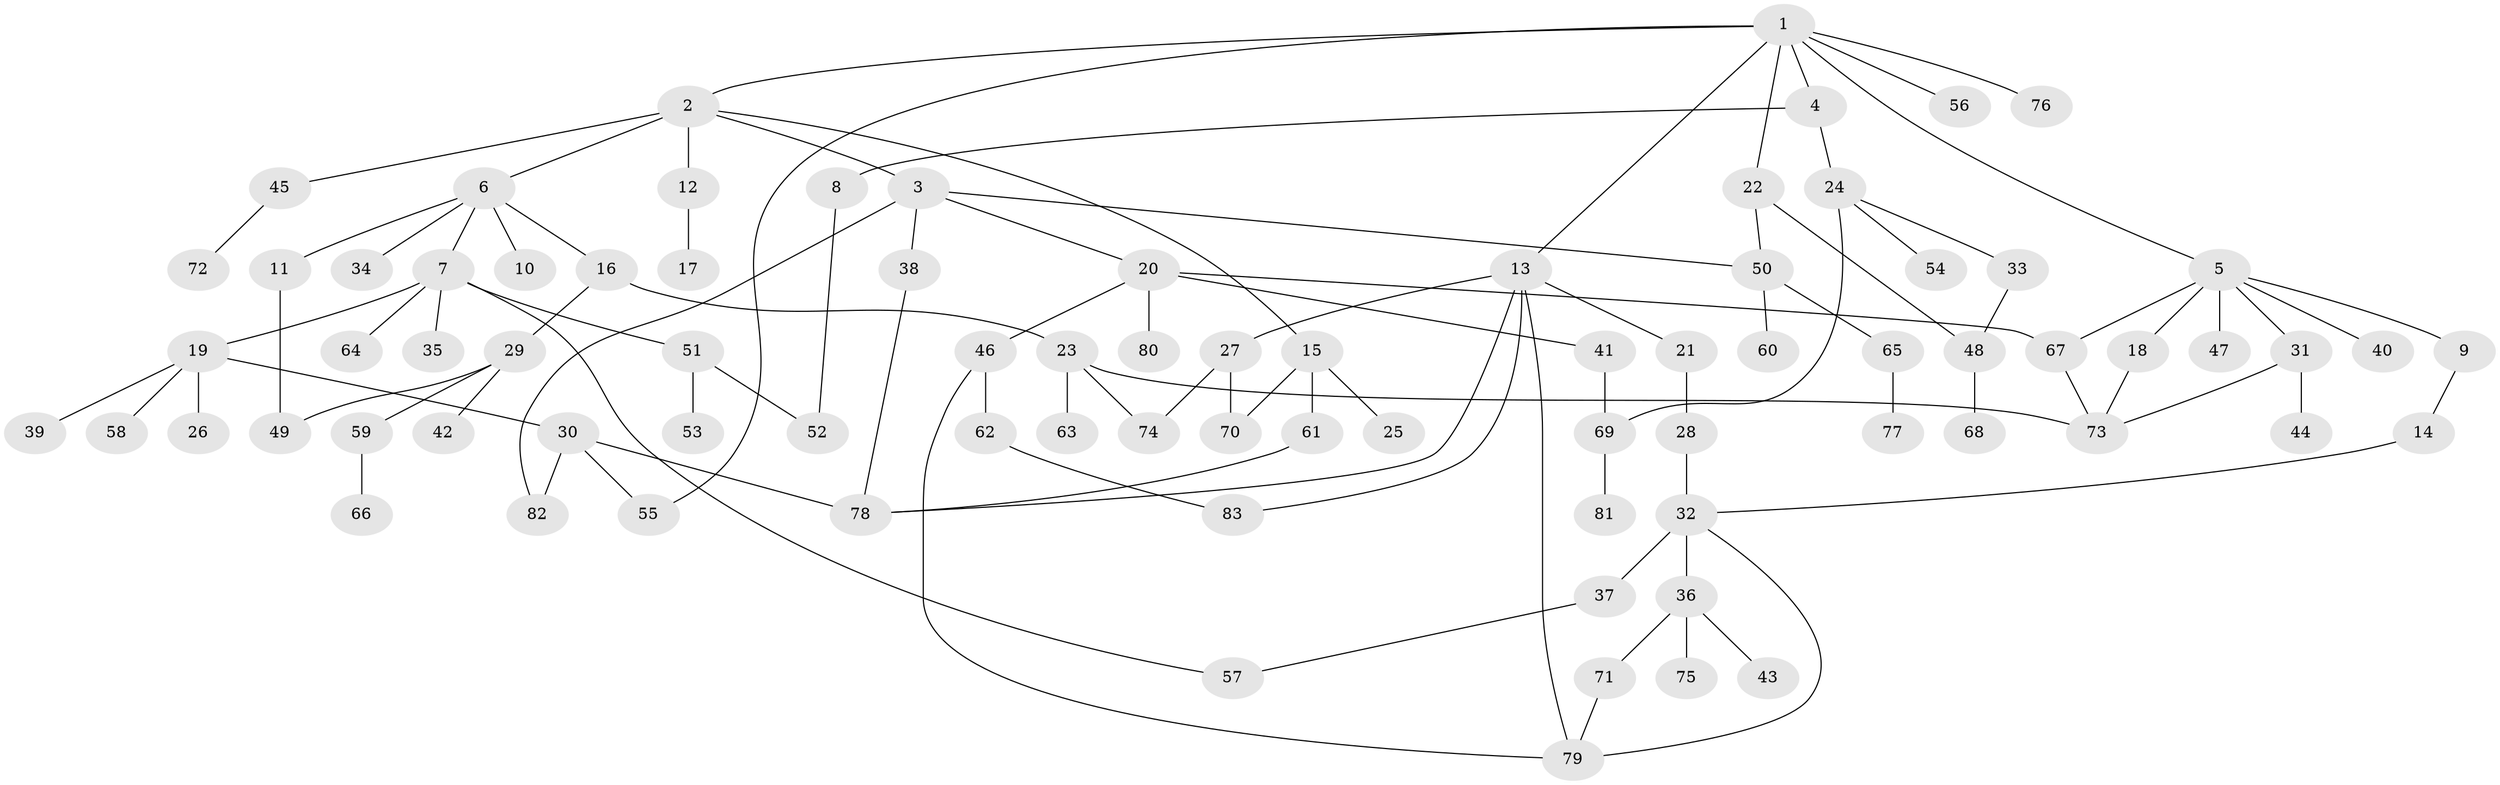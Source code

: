 // Generated by graph-tools (version 1.1) at 2025/25/03/09/25 03:25:35]
// undirected, 83 vertices, 104 edges
graph export_dot {
graph [start="1"]
  node [color=gray90,style=filled];
  1;
  2;
  3;
  4;
  5;
  6;
  7;
  8;
  9;
  10;
  11;
  12;
  13;
  14;
  15;
  16;
  17;
  18;
  19;
  20;
  21;
  22;
  23;
  24;
  25;
  26;
  27;
  28;
  29;
  30;
  31;
  32;
  33;
  34;
  35;
  36;
  37;
  38;
  39;
  40;
  41;
  42;
  43;
  44;
  45;
  46;
  47;
  48;
  49;
  50;
  51;
  52;
  53;
  54;
  55;
  56;
  57;
  58;
  59;
  60;
  61;
  62;
  63;
  64;
  65;
  66;
  67;
  68;
  69;
  70;
  71;
  72;
  73;
  74;
  75;
  76;
  77;
  78;
  79;
  80;
  81;
  82;
  83;
  1 -- 2;
  1 -- 4;
  1 -- 5;
  1 -- 13;
  1 -- 22;
  1 -- 55;
  1 -- 56;
  1 -- 76;
  2 -- 3;
  2 -- 6;
  2 -- 12;
  2 -- 15;
  2 -- 45;
  3 -- 20;
  3 -- 38;
  3 -- 50;
  3 -- 82;
  4 -- 8;
  4 -- 24;
  5 -- 9;
  5 -- 18;
  5 -- 31;
  5 -- 40;
  5 -- 47;
  5 -- 67;
  6 -- 7;
  6 -- 10;
  6 -- 11;
  6 -- 16;
  6 -- 34;
  7 -- 19;
  7 -- 35;
  7 -- 51;
  7 -- 57;
  7 -- 64;
  8 -- 52;
  9 -- 14;
  11 -- 49;
  12 -- 17;
  13 -- 21;
  13 -- 27;
  13 -- 78;
  13 -- 83;
  13 -- 79;
  14 -- 32;
  15 -- 25;
  15 -- 61;
  15 -- 70;
  16 -- 23;
  16 -- 29;
  18 -- 73;
  19 -- 26;
  19 -- 30;
  19 -- 39;
  19 -- 58;
  20 -- 41;
  20 -- 46;
  20 -- 80;
  20 -- 67;
  21 -- 28;
  22 -- 48;
  22 -- 50;
  23 -- 63;
  23 -- 74;
  23 -- 73;
  24 -- 33;
  24 -- 54;
  24 -- 69;
  27 -- 70;
  27 -- 74;
  28 -- 32;
  29 -- 42;
  29 -- 59;
  29 -- 49;
  30 -- 78;
  30 -- 55;
  30 -- 82;
  31 -- 44;
  31 -- 73;
  32 -- 36;
  32 -- 37;
  32 -- 79;
  33 -- 48;
  36 -- 43;
  36 -- 71;
  36 -- 75;
  37 -- 57;
  38 -- 78;
  41 -- 69;
  45 -- 72;
  46 -- 62;
  46 -- 79;
  48 -- 68;
  50 -- 60;
  50 -- 65;
  51 -- 52;
  51 -- 53;
  59 -- 66;
  61 -- 78;
  62 -- 83;
  65 -- 77;
  67 -- 73;
  69 -- 81;
  71 -- 79;
}
